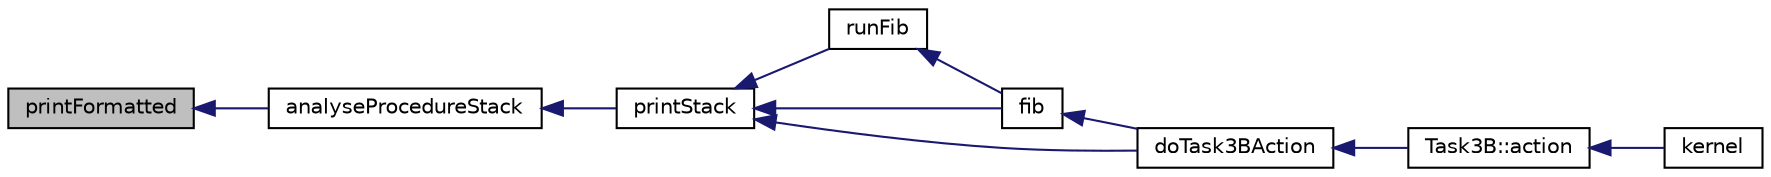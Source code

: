 digraph "printFormatted"
{
  bgcolor="transparent";
  edge [fontname="Helvetica",fontsize="10",labelfontname="Helvetica",labelfontsize="10"];
  node [fontname="Helvetica",fontsize="10",shape=record];
  rankdir="LR";
  Node1 [label="printFormatted",height=0.2,width=0.4,color="black", fillcolor="grey75", style="filled", fontcolor="black"];
  Node1 -> Node2 [dir="back",color="midnightblue",fontsize="10",style="solid",fontname="Helvetica"];
  Node2 [label="analyseProcedureStack",height=0.2,width=0.4,color="black",URL="$analyse_8cc.html#adab0ef21ad15eeca2d4b96b98b59b356",tooltip="Diese Funktion dient der Analyse des Prozedurstacks. "];
  Node2 -> Node3 [dir="back",color="midnightblue",fontsize="10",style="solid",fontname="Helvetica"];
  Node3 [label="printStack",height=0.2,width=0.4,color="black",URL="$task3B_8cc.html#a1140e1f1ebb85d5c7103af6e0b522c22"];
  Node3 -> Node4 [dir="back",color="midnightblue",fontsize="10",style="solid",fontname="Helvetica"];
  Node4 [label="runFib",height=0.2,width=0.4,color="black",URL="$task3B_8cc.html#a4205b075c53452d0a4cb9966fe2bf855"];
  Node4 -> Node5 [dir="back",color="midnightblue",fontsize="10",style="solid",fontname="Helvetica"];
  Node5 [label="fib",height=0.2,width=0.4,color="black",URL="$task3B_8cc.html#ad1b3bc944aac0dbdd041cc180ff8c37a"];
  Node5 -> Node6 [dir="back",color="midnightblue",fontsize="10",style="solid",fontname="Helvetica"];
  Node6 [label="doTask3BAction",height=0.2,width=0.4,color="black",URL="$task3B_8cc.html#a5874bf2c7fd779b0760c4d5f16bb2d08"];
  Node6 -> Node7 [dir="back",color="midnightblue",fontsize="10",style="solid",fontname="Helvetica"];
  Node7 [label="Task3B::action",height=0.2,width=0.4,color="black",URL="$classTask3B.html#aa803f35a028d2dc338d20d69ab592f20",tooltip="prints the line "];
  Node7 -> Node8 [dir="back",color="midnightblue",fontsize="10",style="solid",fontname="Helvetica"];
  Node8 [label="kernel",height=0.2,width=0.4,color="black",URL="$main_8cc.html#a796315624c9bcf31fd673cb62e4b9819",tooltip="kernel entry point "];
  Node3 -> Node5 [dir="back",color="midnightblue",fontsize="10",style="solid",fontname="Helvetica"];
  Node3 -> Node6 [dir="back",color="midnightblue",fontsize="10",style="solid",fontname="Helvetica"];
}
